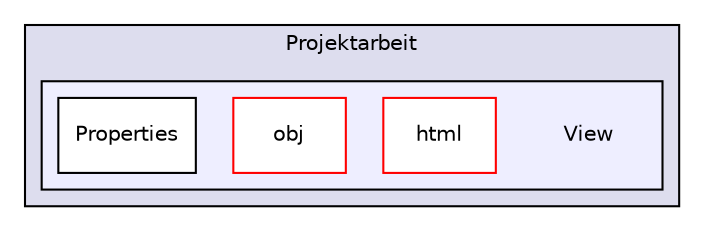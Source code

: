 digraph "C:/Users/tobia_000/Documents/Visual Studio 2013/Projects/Projektarbeit/View" {
  compound=true
  node [ fontsize="10", fontname="Helvetica"];
  edge [ labelfontsize="10", labelfontname="Helvetica"];
  subgraph clusterdir_1dde56bb14f4345fec6b683c88cb2db2 {
    graph [ bgcolor="#ddddee", pencolor="black", label="Projektarbeit" fontname="Helvetica", fontsize="10", URL="dir_1dde56bb14f4345fec6b683c88cb2db2.html"]
  subgraph clusterdir_1922121727497e1fe79b3fa1c15705eb {
    graph [ bgcolor="#eeeeff", pencolor="black", label="" URL="dir_1922121727497e1fe79b3fa1c15705eb.html"];
    dir_1922121727497e1fe79b3fa1c15705eb [shape=plaintext label="View"];
    dir_c2ea70d11d3eaba0df88539bdea5207e [shape=box label="html" color="red" fillcolor="white" style="filled" URL="dir_c2ea70d11d3eaba0df88539bdea5207e.html"];
    dir_3bdcb9a95d1b0fc0079f556c7b9db919 [shape=box label="obj" color="red" fillcolor="white" style="filled" URL="dir_3bdcb9a95d1b0fc0079f556c7b9db919.html"];
    dir_c0dda7b9b3315ac6f68d0b01e8d95beb [shape=box label="Properties" color="black" fillcolor="white" style="filled" URL="dir_c0dda7b9b3315ac6f68d0b01e8d95beb.html"];
  }
  }
}

